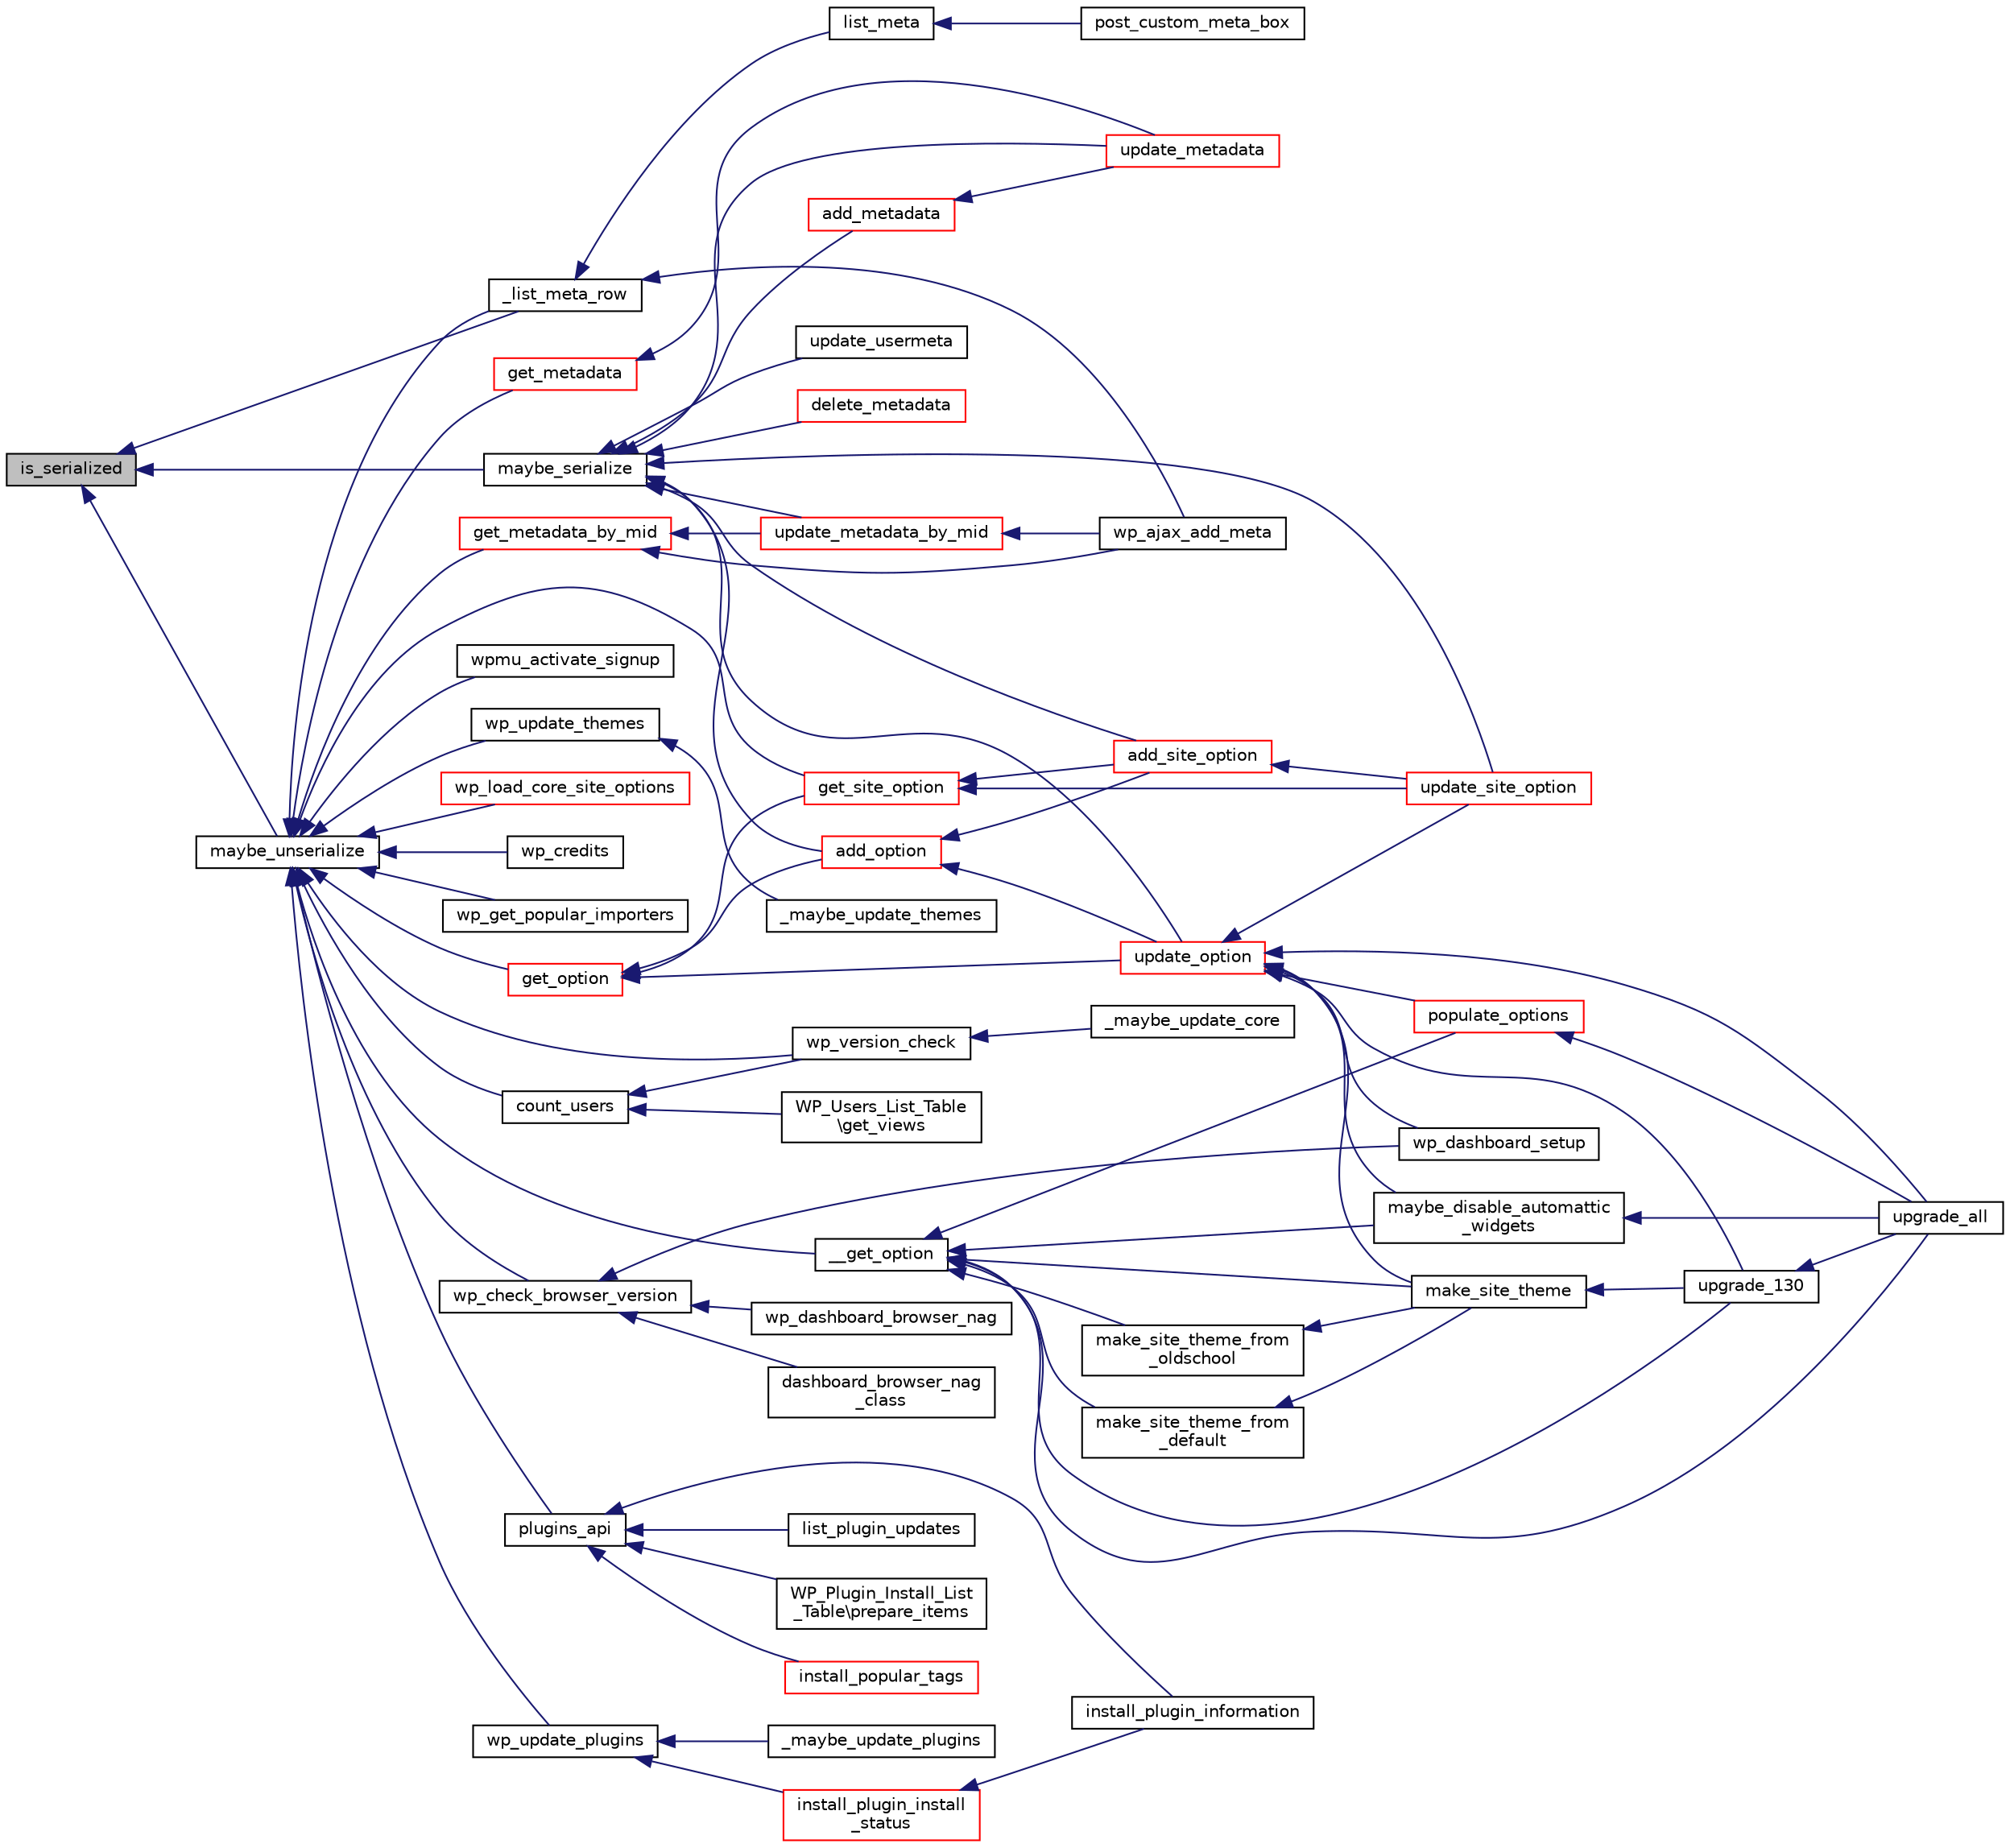 digraph "is_serialized"
{
  edge [fontname="Helvetica",fontsize="10",labelfontname="Helvetica",labelfontsize="10"];
  node [fontname="Helvetica",fontsize="10",shape=record];
  rankdir="LR";
  Node1 [label="is_serialized",height=0.2,width=0.4,color="black", fillcolor="grey75", style="filled", fontcolor="black"];
  Node1 -> Node2 [dir="back",color="midnightblue",fontsize="10",style="solid",fontname="Helvetica"];
  Node2 [label="_list_meta_row",height=0.2,width=0.4,color="black", fillcolor="white", style="filled",URL="$wp-admin_2includes_2template_8php.html#ac6618af35f5e6e072da3e6a459637bd4"];
  Node2 -> Node3 [dir="back",color="midnightblue",fontsize="10",style="solid",fontname="Helvetica"];
  Node3 [label="wp_ajax_add_meta",height=0.2,width=0.4,color="black", fillcolor="white", style="filled",URL="$ajax-actions_8php.html#a135b323d63a3baf705d0d971266bc159"];
  Node2 -> Node4 [dir="back",color="midnightblue",fontsize="10",style="solid",fontname="Helvetica"];
  Node4 [label="list_meta",height=0.2,width=0.4,color="black", fillcolor="white", style="filled",URL="$wp-admin_2includes_2template_8php.html#a84125c68ed80c35effa557fe86708a47"];
  Node4 -> Node5 [dir="back",color="midnightblue",fontsize="10",style="solid",fontname="Helvetica"];
  Node5 [label="post_custom_meta_box",height=0.2,width=0.4,color="black", fillcolor="white", style="filled",URL="$meta-boxes_8php.html#a8ed40932de39529e76f51d98ce3b87ff"];
  Node1 -> Node6 [dir="back",color="midnightblue",fontsize="10",style="solid",fontname="Helvetica"];
  Node6 [label="maybe_unserialize",height=0.2,width=0.4,color="black", fillcolor="white", style="filled",URL="$wp-includes_2functions_8php.html#a3c69a81464e61cfafd41fc129b6df2d4"];
  Node6 -> Node7 [dir="back",color="midnightblue",fontsize="10",style="solid",fontname="Helvetica"];
  Node7 [label="wp_credits",height=0.2,width=0.4,color="black", fillcolor="white", style="filled",URL="$credits_8php.html#a164dcb71b3207ca48bd60f7f41ed2e86"];
  Node6 -> Node8 [dir="back",color="midnightblue",fontsize="10",style="solid",fontname="Helvetica"];
  Node8 [label="wp_get_popular_importers",height=0.2,width=0.4,color="black", fillcolor="white", style="filled",URL="$includes_2import_8php.html#a1a0ab4856ea01c21d3c17d2ec3ead5fa"];
  Node6 -> Node9 [dir="back",color="midnightblue",fontsize="10",style="solid",fontname="Helvetica"];
  Node9 [label="wp_check_browser_version",height=0.2,width=0.4,color="black", fillcolor="white", style="filled",URL="$dashboard_8php.html#a2b9c4837a03784f2a67c952105f130ec"];
  Node9 -> Node10 [dir="back",color="midnightblue",fontsize="10",style="solid",fontname="Helvetica"];
  Node10 [label="wp_dashboard_setup",height=0.2,width=0.4,color="black", fillcolor="white", style="filled",URL="$dashboard_8php.html#ae35b6d6c70d6e46f0e125b5accd92d12"];
  Node9 -> Node11 [dir="back",color="midnightblue",fontsize="10",style="solid",fontname="Helvetica"];
  Node11 [label="wp_dashboard_browser_nag",height=0.2,width=0.4,color="black", fillcolor="white", style="filled",URL="$dashboard_8php.html#a8e028e8a4e3a37768abd4e6b94c961cb"];
  Node9 -> Node12 [dir="back",color="midnightblue",fontsize="10",style="solid",fontname="Helvetica"];
  Node12 [label="dashboard_browser_nag\l_class",height=0.2,width=0.4,color="black", fillcolor="white", style="filled",URL="$dashboard_8php.html#aafc3678500a0ace9bae518e532bd7482"];
  Node6 -> Node13 [dir="back",color="midnightblue",fontsize="10",style="solid",fontname="Helvetica"];
  Node13 [label="plugins_api",height=0.2,width=0.4,color="black", fillcolor="white", style="filled",URL="$includes_2plugin-install_8php.html#ad5bbe6479dbd1b308b07dea6c5a0916b"];
  Node13 -> Node14 [dir="back",color="midnightblue",fontsize="10",style="solid",fontname="Helvetica"];
  Node14 [label="WP_Plugin_Install_List\l_Table\\prepare_items",height=0.2,width=0.4,color="black", fillcolor="white", style="filled",URL="$class_w_p___plugin___install___list___table.html#ab646c6a791a1386fd5209031d99afe27"];
  Node13 -> Node15 [dir="back",color="midnightblue",fontsize="10",style="solid",fontname="Helvetica"];
  Node15 [label="install_popular_tags",height=0.2,width=0.4,color="red", fillcolor="white", style="filled",URL="$includes_2plugin-install_8php.html#a13c3b9773ceadc55f391d87b5d5a4a16"];
  Node13 -> Node16 [dir="back",color="midnightblue",fontsize="10",style="solid",fontname="Helvetica"];
  Node16 [label="install_plugin_information",height=0.2,width=0.4,color="black", fillcolor="white", style="filled",URL="$includes_2plugin-install_8php.html#a57be7d873b953b0dbf97fcc9207f4491"];
  Node13 -> Node17 [dir="back",color="midnightblue",fontsize="10",style="solid",fontname="Helvetica"];
  Node17 [label="list_plugin_updates",height=0.2,width=0.4,color="black", fillcolor="white", style="filled",URL="$update-core_8php.html#a3b2eda32b1efda59dea8f0e02a3f5323"];
  Node6 -> Node2 [dir="back",color="midnightblue",fontsize="10",style="solid",fontname="Helvetica"];
  Node6 -> Node18 [dir="back",color="midnightblue",fontsize="10",style="solid",fontname="Helvetica"];
  Node18 [label="wp_version_check",height=0.2,width=0.4,color="black", fillcolor="white", style="filled",URL="$wp-includes_2update_8php.html#a338ea41c51736d3beca200b203ffc862"];
  Node18 -> Node19 [dir="back",color="midnightblue",fontsize="10",style="solid",fontname="Helvetica"];
  Node19 [label="_maybe_update_core",height=0.2,width=0.4,color="black", fillcolor="white", style="filled",URL="$wp-includes_2update_8php.html#a19dde2fcaceacb41e36ae3bd30c833ad"];
  Node6 -> Node20 [dir="back",color="midnightblue",fontsize="10",style="solid",fontname="Helvetica"];
  Node20 [label="wp_update_plugins",height=0.2,width=0.4,color="black", fillcolor="white", style="filled",URL="$wp-includes_2update_8php.html#a962e14fcf98ac23e3b5803d954341943"];
  Node20 -> Node21 [dir="back",color="midnightblue",fontsize="10",style="solid",fontname="Helvetica"];
  Node21 [label="install_plugin_install\l_status",height=0.2,width=0.4,color="red", fillcolor="white", style="filled",URL="$includes_2plugin-install_8php.html#a6695438f57e3d2daa070e10b86393755"];
  Node21 -> Node16 [dir="back",color="midnightblue",fontsize="10",style="solid",fontname="Helvetica"];
  Node20 -> Node22 [dir="back",color="midnightblue",fontsize="10",style="solid",fontname="Helvetica"];
  Node22 [label="_maybe_update_plugins",height=0.2,width=0.4,color="black", fillcolor="white", style="filled",URL="$wp-includes_2update_8php.html#a1af2d483c7923a08c535dc91873cd34c"];
  Node6 -> Node23 [dir="back",color="midnightblue",fontsize="10",style="solid",fontname="Helvetica"];
  Node23 [label="wp_update_themes",height=0.2,width=0.4,color="black", fillcolor="white", style="filled",URL="$wp-includes_2update_8php.html#a25c74b4961716769114c4b9334d99d17"];
  Node23 -> Node24 [dir="back",color="midnightblue",fontsize="10",style="solid",fontname="Helvetica"];
  Node24 [label="_maybe_update_themes",height=0.2,width=0.4,color="black", fillcolor="white", style="filled",URL="$wp-includes_2update_8php.html#a7878dd40540eccb3e65f77188006e20b"];
  Node6 -> Node25 [dir="back",color="midnightblue",fontsize="10",style="solid",fontname="Helvetica"];
  Node25 [label="__get_option",height=0.2,width=0.4,color="black", fillcolor="white", style="filled",URL="$includes_2upgrade_8php.html#a913d174175f69bd5da3dba3288acc2b1"];
  Node25 -> Node26 [dir="back",color="midnightblue",fontsize="10",style="solid",fontname="Helvetica"];
  Node26 [label="populate_options",height=0.2,width=0.4,color="red", fillcolor="white", style="filled",URL="$schema_8php.html#abcd0383676547c96be6f8bf8208cc545"];
  Node26 -> Node27 [dir="back",color="midnightblue",fontsize="10",style="solid",fontname="Helvetica"];
  Node27 [label="upgrade_all",height=0.2,width=0.4,color="black", fillcolor="white", style="filled",URL="$includes_2upgrade_8php.html#ac5fd71d697cebc747e03eb3f7159bb75"];
  Node25 -> Node27 [dir="back",color="midnightblue",fontsize="10",style="solid",fontname="Helvetica"];
  Node25 -> Node28 [dir="back",color="midnightblue",fontsize="10",style="solid",fontname="Helvetica"];
  Node28 [label="upgrade_130",height=0.2,width=0.4,color="black", fillcolor="white", style="filled",URL="$includes_2upgrade_8php.html#aa1681e2b2e9fc1c0ebaa20a05c278067"];
  Node28 -> Node27 [dir="back",color="midnightblue",fontsize="10",style="solid",fontname="Helvetica"];
  Node25 -> Node29 [dir="back",color="midnightblue",fontsize="10",style="solid",fontname="Helvetica"];
  Node29 [label="make_site_theme_from\l_oldschool",height=0.2,width=0.4,color="black", fillcolor="white", style="filled",URL="$includes_2upgrade_8php.html#a278f8eaf153a74f3348fe92d16e044d2"];
  Node29 -> Node30 [dir="back",color="midnightblue",fontsize="10",style="solid",fontname="Helvetica"];
  Node30 [label="make_site_theme",height=0.2,width=0.4,color="black", fillcolor="white", style="filled",URL="$includes_2upgrade_8php.html#aabe08bc33812c096cbe094c1fa7c95ef"];
  Node30 -> Node28 [dir="back",color="midnightblue",fontsize="10",style="solid",fontname="Helvetica"];
  Node25 -> Node31 [dir="back",color="midnightblue",fontsize="10",style="solid",fontname="Helvetica"];
  Node31 [label="make_site_theme_from\l_default",height=0.2,width=0.4,color="black", fillcolor="white", style="filled",URL="$includes_2upgrade_8php.html#a0771fe384061bbaf9ab5c6ff7bff1f93"];
  Node31 -> Node30 [dir="back",color="midnightblue",fontsize="10",style="solid",fontname="Helvetica"];
  Node25 -> Node30 [dir="back",color="midnightblue",fontsize="10",style="solid",fontname="Helvetica"];
  Node25 -> Node32 [dir="back",color="midnightblue",fontsize="10",style="solid",fontname="Helvetica"];
  Node32 [label="maybe_disable_automattic\l_widgets",height=0.2,width=0.4,color="black", fillcolor="white", style="filled",URL="$includes_2upgrade_8php.html#a1fb4ce36d884c19a927a8f6d0c9128a3"];
  Node32 -> Node27 [dir="back",color="midnightblue",fontsize="10",style="solid",fontname="Helvetica"];
  Node6 -> Node33 [dir="back",color="midnightblue",fontsize="10",style="solid",fontname="Helvetica"];
  Node33 [label="count_users",height=0.2,width=0.4,color="black", fillcolor="white", style="filled",URL="$wp-includes_2user_8php.html#a7984a126d1b92a66a12cdd80ef44a444"];
  Node33 -> Node34 [dir="back",color="midnightblue",fontsize="10",style="solid",fontname="Helvetica"];
  Node34 [label="WP_Users_List_Table\l\\get_views",height=0.2,width=0.4,color="black", fillcolor="white", style="filled",URL="$class_w_p___users___list___table.html#ab618e954ab44a48c2c70a9e06145be8a"];
  Node33 -> Node18 [dir="back",color="midnightblue",fontsize="10",style="solid",fontname="Helvetica"];
  Node6 -> Node35 [dir="back",color="midnightblue",fontsize="10",style="solid",fontname="Helvetica"];
  Node35 [label="get_metadata",height=0.2,width=0.4,color="red", fillcolor="white", style="filled",URL="$meta_8php.html#a8f95de67adbb57e8cbc1fe5aec4f2aa9"];
  Node35 -> Node36 [dir="back",color="midnightblue",fontsize="10",style="solid",fontname="Helvetica"];
  Node36 [label="update_metadata",height=0.2,width=0.4,color="red", fillcolor="white", style="filled",URL="$meta_8php.html#af883920aecfe357a838107c657b933c6"];
  Node6 -> Node37 [dir="back",color="midnightblue",fontsize="10",style="solid",fontname="Helvetica"];
  Node37 [label="get_metadata_by_mid",height=0.2,width=0.4,color="red", fillcolor="white", style="filled",URL="$meta_8php.html#ad3d9d6ac672b7ab0599cdbe08195aef5"];
  Node37 -> Node3 [dir="back",color="midnightblue",fontsize="10",style="solid",fontname="Helvetica"];
  Node37 -> Node38 [dir="back",color="midnightblue",fontsize="10",style="solid",fontname="Helvetica"];
  Node38 [label="update_metadata_by_mid",height=0.2,width=0.4,color="red", fillcolor="white", style="filled",URL="$meta_8php.html#abbc8c66e89b6d7d45cd4d990e998bdb4"];
  Node38 -> Node3 [dir="back",color="midnightblue",fontsize="10",style="solid",fontname="Helvetica"];
  Node6 -> Node39 [dir="back",color="midnightblue",fontsize="10",style="solid",fontname="Helvetica"];
  Node39 [label="wpmu_activate_signup",height=0.2,width=0.4,color="black", fillcolor="white", style="filled",URL="$ms-functions_8php.html#a41820c535b4be9fce06c03595d6ca14a"];
  Node6 -> Node40 [dir="back",color="midnightblue",fontsize="10",style="solid",fontname="Helvetica"];
  Node40 [label="get_option",height=0.2,width=0.4,color="red", fillcolor="white", style="filled",URL="$option_8php.html#a2d0e41bee9ffe5bbc8afa3e0b348ed2c"];
  Node40 -> Node41 [dir="back",color="midnightblue",fontsize="10",style="solid",fontname="Helvetica"];
  Node41 [label="update_option",height=0.2,width=0.4,color="red", fillcolor="white", style="filled",URL="$option_8php.html#a7c47bc5d444687bebd583e6b5dfc04bc"];
  Node41 -> Node10 [dir="back",color="midnightblue",fontsize="10",style="solid",fontname="Helvetica"];
  Node41 -> Node26 [dir="back",color="midnightblue",fontsize="10",style="solid",fontname="Helvetica"];
  Node41 -> Node27 [dir="back",color="midnightblue",fontsize="10",style="solid",fontname="Helvetica"];
  Node41 -> Node28 [dir="back",color="midnightblue",fontsize="10",style="solid",fontname="Helvetica"];
  Node41 -> Node30 [dir="back",color="midnightblue",fontsize="10",style="solid",fontname="Helvetica"];
  Node41 -> Node32 [dir="back",color="midnightblue",fontsize="10",style="solid",fontname="Helvetica"];
  Node41 -> Node42 [dir="back",color="midnightblue",fontsize="10",style="solid",fontname="Helvetica"];
  Node42 [label="update_site_option",height=0.2,width=0.4,color="red", fillcolor="white", style="filled",URL="$option_8php.html#a7ffd65e258601322158dc39ee84b3121"];
  Node40 -> Node43 [dir="back",color="midnightblue",fontsize="10",style="solid",fontname="Helvetica"];
  Node43 [label="add_option",height=0.2,width=0.4,color="red", fillcolor="white", style="filled",URL="$option_8php.html#afacc3facc45e9b1cf03120755d40f494"];
  Node43 -> Node41 [dir="back",color="midnightblue",fontsize="10",style="solid",fontname="Helvetica"];
  Node43 -> Node44 [dir="back",color="midnightblue",fontsize="10",style="solid",fontname="Helvetica"];
  Node44 [label="add_site_option",height=0.2,width=0.4,color="red", fillcolor="white", style="filled",URL="$option_8php.html#a2c2c039acbd1f0ddc4063fbcfb11b3a2"];
  Node44 -> Node42 [dir="back",color="midnightblue",fontsize="10",style="solid",fontname="Helvetica"];
  Node40 -> Node45 [dir="back",color="midnightblue",fontsize="10",style="solid",fontname="Helvetica"];
  Node45 [label="get_site_option",height=0.2,width=0.4,color="red", fillcolor="white", style="filled",URL="$option_8php.html#a2a460377f0ab22fe938a0937c8fb17fa"];
  Node45 -> Node44 [dir="back",color="midnightblue",fontsize="10",style="solid",fontname="Helvetica"];
  Node45 -> Node42 [dir="back",color="midnightblue",fontsize="10",style="solid",fontname="Helvetica"];
  Node6 -> Node46 [dir="back",color="midnightblue",fontsize="10",style="solid",fontname="Helvetica"];
  Node46 [label="wp_load_core_site_options",height=0.2,width=0.4,color="red", fillcolor="white", style="filled",URL="$option_8php.html#acd08bfa0d87d383bba5fc71710a78370"];
  Node6 -> Node45 [dir="back",color="midnightblue",fontsize="10",style="solid",fontname="Helvetica"];
  Node1 -> Node47 [dir="back",color="midnightblue",fontsize="10",style="solid",fontname="Helvetica"];
  Node47 [label="maybe_serialize",height=0.2,width=0.4,color="black", fillcolor="white", style="filled",URL="$wp-includes_2functions_8php.html#a1bace460c1029f9db159014e197b0744"];
  Node47 -> Node48 [dir="back",color="midnightblue",fontsize="10",style="solid",fontname="Helvetica"];
  Node48 [label="update_usermeta",height=0.2,width=0.4,color="black", fillcolor="white", style="filled",URL="$wp-includes_2deprecated_8php.html#a525f0e3fbdcc246d24ffcc2f1707bf10"];
  Node47 -> Node49 [dir="back",color="midnightblue",fontsize="10",style="solid",fontname="Helvetica"];
  Node49 [label="add_metadata",height=0.2,width=0.4,color="red", fillcolor="white", style="filled",URL="$meta_8php.html#ab5557d6589219e8cf8fd8eddb172172a"];
  Node49 -> Node36 [dir="back",color="midnightblue",fontsize="10",style="solid",fontname="Helvetica"];
  Node47 -> Node36 [dir="back",color="midnightblue",fontsize="10",style="solid",fontname="Helvetica"];
  Node47 -> Node50 [dir="back",color="midnightblue",fontsize="10",style="solid",fontname="Helvetica"];
  Node50 [label="delete_metadata",height=0.2,width=0.4,color="red", fillcolor="white", style="filled",URL="$meta_8php.html#ad0369e71d632895be530f5693855ec95"];
  Node47 -> Node38 [dir="back",color="midnightblue",fontsize="10",style="solid",fontname="Helvetica"];
  Node47 -> Node41 [dir="back",color="midnightblue",fontsize="10",style="solid",fontname="Helvetica"];
  Node47 -> Node43 [dir="back",color="midnightblue",fontsize="10",style="solid",fontname="Helvetica"];
  Node47 -> Node44 [dir="back",color="midnightblue",fontsize="10",style="solid",fontname="Helvetica"];
  Node47 -> Node42 [dir="back",color="midnightblue",fontsize="10",style="solid",fontname="Helvetica"];
}
